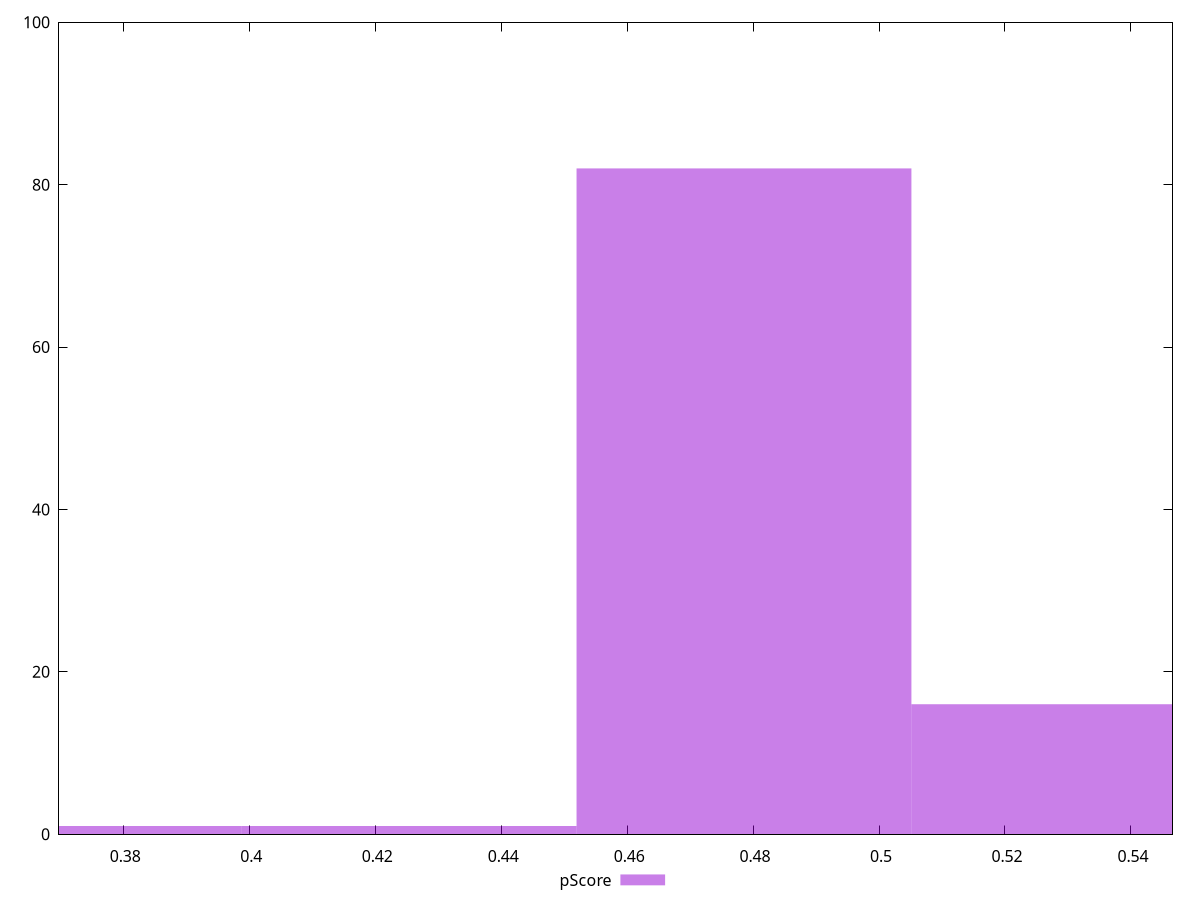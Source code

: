 reset

$pScore <<EOF
0.4253802542436875 1
0.4785527860241484 82
0.5317253178046093 16
0.37220772246322653 1
EOF

set key outside below
set boxwidth 0.053172531780460934
set xrange [0.3697875671143928:0.5465966795683578]
set yrange [0:100]
set trange [0:100]
set style fill transparent solid 0.5 noborder
set terminal svg size 640, 490 enhanced background rgb 'white'
set output "reports/report_00033_2021-03-01T14-23-16.841Z/first-cpu-idle/samples/astro-cached/pScore/histogram.svg"

plot $pScore title "pScore" with boxes

reset
